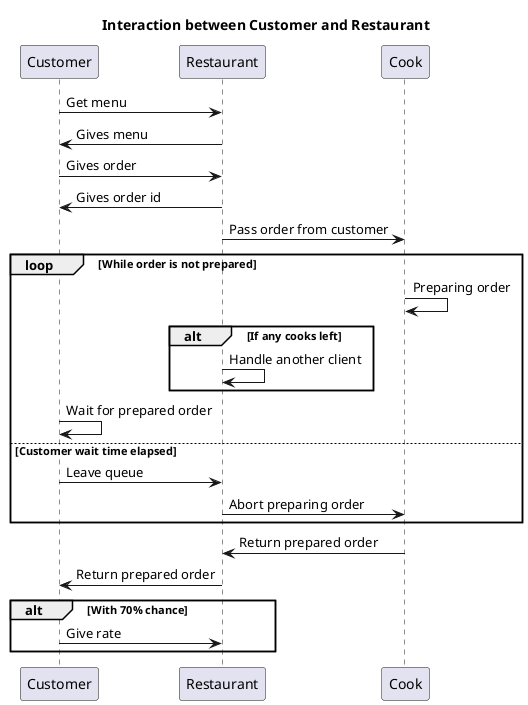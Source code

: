 @startuml

title Interaction between Customer and Restaurant
Customer -> Restaurant: Get menu
Restaurant -> Customer: Gives menu
Customer -> Restaurant: Gives order
Restaurant -> Customer: Gives order id
Restaurant -> Cook: Pass order from customer
loop While order is not prepared
Cook -> Cook: Preparing order
 alt If any cooks left
    Restaurant -> Restaurant: Handle another client
 end
Customer -> Customer: Wait for prepared order
else Customer wait time elapsed
    Customer -> Restaurant: Leave queue
    Restaurant -> Cook: Abort preparing order
end
Cook -> Restaurant : Return prepared order
Restaurant -> Customer: Return prepared order
alt With 70% chance
    Customer -> Restaurant: Give rate
end

@enduml